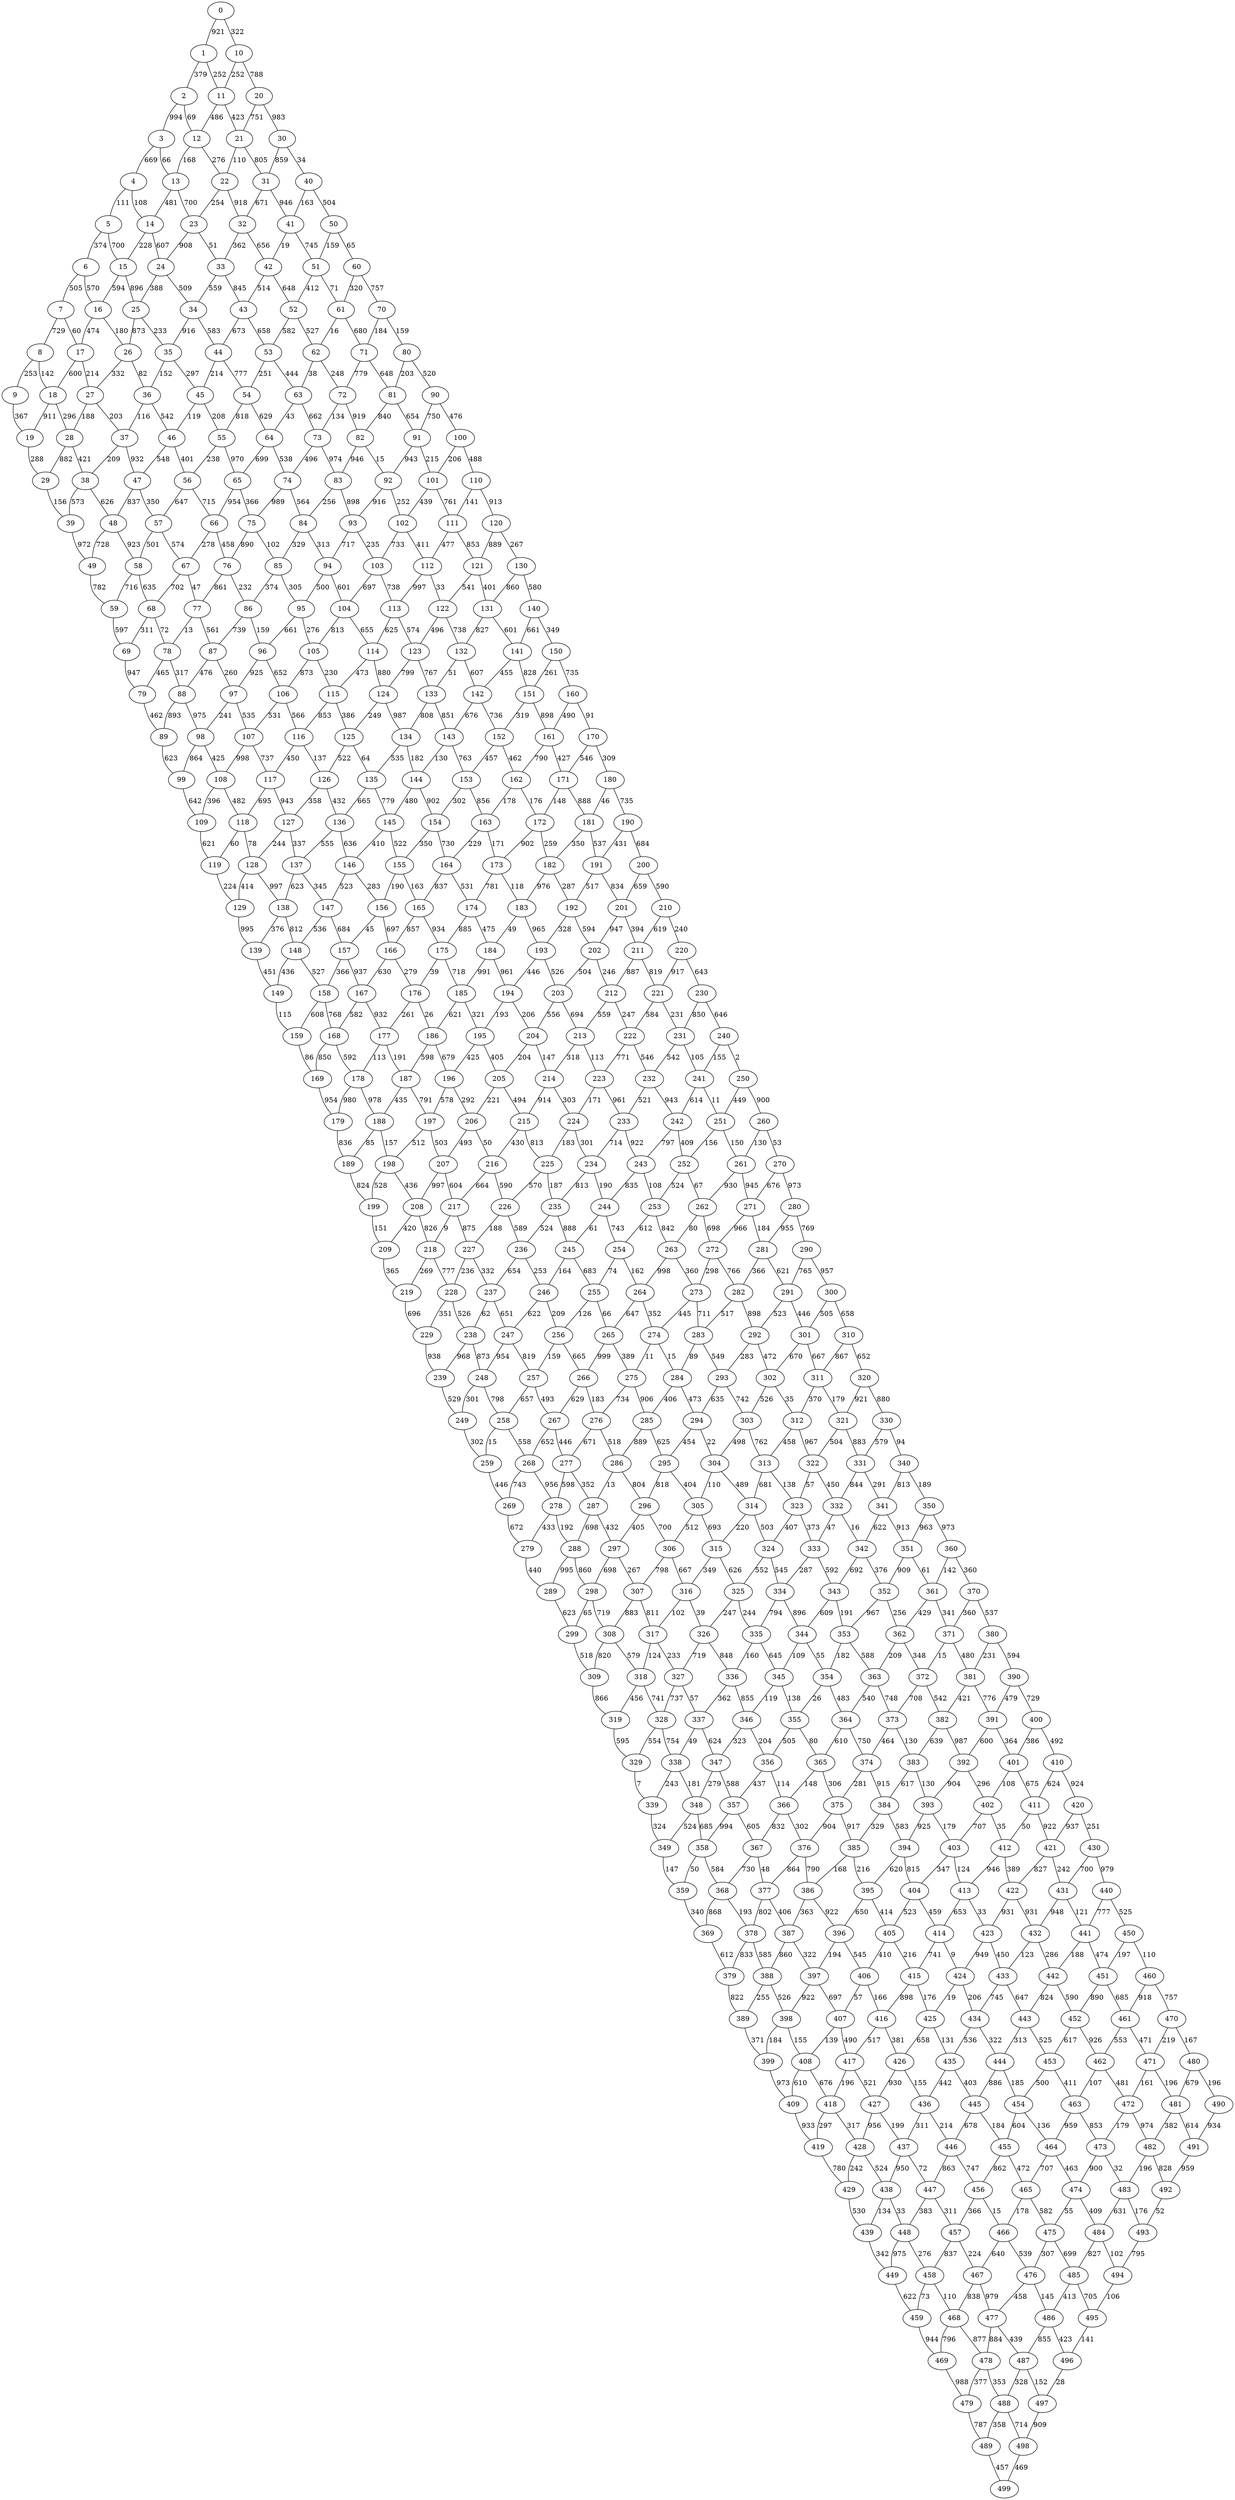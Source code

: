 strict graph G {
0;
1;
2;
3;
4;
5;
6;
7;
8;
9;
10;
11;
12;
13;
14;
15;
16;
17;
18;
19;
20;
21;
22;
23;
24;
25;
26;
27;
28;
29;
30;
31;
32;
33;
34;
35;
36;
37;
38;
39;
40;
41;
42;
43;
44;
45;
46;
47;
48;
49;
50;
51;
52;
53;
54;
55;
56;
57;
58;
59;
60;
61;
62;
63;
64;
65;
66;
67;
68;
69;
70;
71;
72;
73;
74;
75;
76;
77;
78;
79;
80;
81;
82;
83;
84;
85;
86;
87;
88;
89;
90;
91;
92;
93;
94;
95;
96;
97;
98;
99;
100;
101;
102;
103;
104;
105;
106;
107;
108;
109;
110;
111;
112;
113;
114;
115;
116;
117;
118;
119;
120;
121;
122;
123;
124;
125;
126;
127;
128;
129;
130;
131;
132;
133;
134;
135;
136;
137;
138;
139;
140;
141;
142;
143;
144;
145;
146;
147;
148;
149;
150;
151;
152;
153;
154;
155;
156;
157;
158;
159;
160;
161;
162;
163;
164;
165;
166;
167;
168;
169;
170;
171;
172;
173;
174;
175;
176;
177;
178;
179;
180;
181;
182;
183;
184;
185;
186;
187;
188;
189;
190;
191;
192;
193;
194;
195;
196;
197;
198;
199;
200;
201;
202;
203;
204;
205;
206;
207;
208;
209;
210;
211;
212;
213;
214;
215;
216;
217;
218;
219;
220;
221;
222;
223;
224;
225;
226;
227;
228;
229;
230;
231;
232;
233;
234;
235;
236;
237;
238;
239;
240;
241;
242;
243;
244;
245;
246;
247;
248;
249;
250;
251;
252;
253;
254;
255;
256;
257;
258;
259;
260;
261;
262;
263;
264;
265;
266;
267;
268;
269;
270;
271;
272;
273;
274;
275;
276;
277;
278;
279;
280;
281;
282;
283;
284;
285;
286;
287;
288;
289;
290;
291;
292;
293;
294;
295;
296;
297;
298;
299;
300;
301;
302;
303;
304;
305;
306;
307;
308;
309;
310;
311;
312;
313;
314;
315;
316;
317;
318;
319;
320;
321;
322;
323;
324;
325;
326;
327;
328;
329;
330;
331;
332;
333;
334;
335;
336;
337;
338;
339;
340;
341;
342;
343;
344;
345;
346;
347;
348;
349;
350;
351;
352;
353;
354;
355;
356;
357;
358;
359;
360;
361;
362;
363;
364;
365;
366;
367;
368;
369;
370;
371;
372;
373;
374;
375;
376;
377;
378;
379;
380;
381;
382;
383;
384;
385;
386;
387;
388;
389;
390;
391;
392;
393;
394;
395;
396;
397;
398;
399;
400;
401;
402;
403;
404;
405;
406;
407;
408;
409;
410;
411;
412;
413;
414;
415;
416;
417;
418;
419;
420;
421;
422;
423;
424;
425;
426;
427;
428;
429;
430;
431;
432;
433;
434;
435;
436;
437;
438;
439;
440;
441;
442;
443;
444;
445;
446;
447;
448;
449;
450;
451;
452;
453;
454;
455;
456;
457;
458;
459;
460;
461;
462;
463;
464;
465;
466;
467;
468;
469;
470;
471;
472;
473;
474;
475;
476;
477;
478;
479;
480;
481;
482;
483;
484;
485;
486;
487;
488;
489;
490;
491;
492;
493;
494;
495;
496;
497;
498;
499;
139 -- 149 [label=451];
431 -- 432 [label=948];
391 -- 401 [label=364];
298 -- 308 [label=719];
256 -- 266 [label=665];
179 -- 189 [label=836];
450 -- 460 [label=110];
267 -- 277 [label=446];
174 -- 175 [label=885];
47 -- 48 [label=837];
104 -- 105 [label=813];
124 -- 134 [label=987];
408 -- 418 [label=676];
358 -- 359 [label=50];
142 -- 143 [label=676];
264 -- 265 [label=647];
296 -- 297 [label=405];
357 -- 367 [label=605];
293 -- 294 [label=635];
280 -- 290 [label=769];
373 -- 383 [label=130];
323 -- 324 [label=407];
275 -- 276 [label=734];
130 -- 140 [label=580];
108 -- 118 [label=482];
83 -- 93 [label=898];
248 -- 249 [label=301];
374 -- 375 [label=281];
178 -- 188 [label=978];
254 -- 255 [label=74];
364 -- 374 [label=750];
405 -- 415 [label=216];
163 -- 164 [label=229];
185 -- 186 [label=621];
96 -- 106 [label=652];
26 -- 36 [label=82];
227 -- 228 [label=236];
253 -- 263 [label=842];
100 -- 110 [label=488];
487 -- 497 [label=152];
283 -- 293 [label=549];
255 -- 256 [label=126];
336 -- 346 [label=855];
37 -- 47 [label=932];
425 -- 435 [label=131];
329 -- 339 [label=7];
119 -- 129 [label=224];
270 -- 280 [label=973];
36 -- 37 [label=116];
53 -- 63 [label=444];
284 -- 294 [label=473];
43 -- 44 [label=673];
206 -- 216 [label=50];
310 -- 320 [label=652];
490 -- 491 [label=934];
156 -- 157 [label=45];
125 -- 126 [label=522];
433 -- 443 [label=647];
434 -- 444 [label=322];
69 -- 79 [label=947];
135 -- 136 [label=665];
50 -- 51 [label=159];
321 -- 322 [label=504];
3 -- 4 [label=669];
10 -- 20 [label=788];
389 -- 399 [label=371];
298 -- 299 [label=65];
338 -- 339 [label=243];
366 -- 367 [label=832];
433 -- 434 [label=745];
313 -- 314 [label=681];
469 -- 479 [label=988];
292 -- 293 [label=283];
324 -- 325 [label=552];
192 -- 202 [label=594];
10 -- 11 [label=252];
106 -- 116 [label=566];
273 -- 274 [label=445];
297 -- 298 [label=698];
370 -- 371 [label=360];
61 -- 62 [label=16];
68 -- 69 [label=311];
478 -- 479 [label=377];
486 -- 487 [label=855];
80 -- 90 [label=520];
406 -- 407 [label=57];
286 -- 287 [label=13];
414 -- 424 [label=9];
432 -- 433 [label=123];
397 -- 407 [label=697];
105 -- 115 [label=230];
341 -- 342 [label=622];
29 -- 39 [label=156];
296 -- 306 [label=700];
355 -- 356 [label=505];
247 -- 248 [label=954];
197 -- 198 [label=512];
111 -- 112 [label=477];
367 -- 377 [label=48];
122 -- 132 [label=738];
138 -- 148 [label=812];
4 -- 5 [label=111];
210 -- 220 [label=240];
338 -- 348 [label=181];
435 -- 445 [label=403];
117 -- 118 [label=695];
252 -- 253 [label=524];
172 -- 173 [label=902];
260 -- 270 [label=53];
316 -- 326 [label=39];
376 -- 386 [label=790];
452 -- 453 [label=617];
450 -- 451 [label=197];
68 -- 78 [label=72];
118 -- 119 [label=60];
72 -- 82 [label=919];
101 -- 102 [label=439];
337 -- 347 [label=624];
395 -- 405 [label=414];
1 -- 11 [label=252];
136 -- 137 [label=555];
181 -- 182 [label=350];
126 -- 136 [label=432];
23 -- 33 [label=51];
483 -- 484 [label=631];
158 -- 159 [label=608];
470 -- 471 [label=219];
142 -- 152 [label=736];
83 -- 84 [label=256];
221 -- 222 [label=584];
78 -- 88 [label=317];
393 -- 403 [label=179];
42 -- 43 [label=514];
113 -- 123 [label=574];
451 -- 452 [label=890];
482 -- 483 [label=196];
63 -- 64 [label=43];
412 -- 422 [label=389];
0 -- 10 [label=322];
24 -- 25 [label=388];
84 -- 94 [label=313];
164 -- 174 [label=531];
52 -- 62 [label=527];
95 -- 105 [label=276];
354 -- 355 [label=26];
377 -- 378 [label=802];
74 -- 84 [label=564];
334 -- 335 [label=794];
124 -- 125 [label=249];
442 -- 443 [label=824];
137 -- 138 [label=623];
170 -- 171 [label=546];
318 -- 328 [label=741];
481 -- 491 [label=614];
87 -- 97 [label=260];
315 -- 325 [label=626];
330 -- 340 [label=94];
342 -- 352 [label=376];
175 -- 176 [label=39];
478 -- 488 [label=353];
162 -- 163 [label=178];
57 -- 67 [label=574];
367 -- 368 [label=730];
51 -- 52 [label=412];
99 -- 109 [label=642];
228 -- 238 [label=526];
387 -- 397 [label=322];
50 -- 60 [label=65];
372 -- 373 [label=708];
98 -- 99 [label=864];
217 -- 218 [label=9];
128 -- 129 [label=414];
122 -- 123 [label=496];
484 -- 485 [label=827];
402 -- 403 [label=707];
489 -- 499 [label=457];
428 -- 438 [label=524];
28 -- 38 [label=421];
11 -- 21 [label=423];
30 -- 31 [label=859];
203 -- 213 [label=694];
359 -- 369 [label=340];
481 -- 482 [label=382];
401 -- 402 [label=108];
171 -- 172 [label=148];
205 -- 215 [label=494];
182 -- 192 [label=287];
177 -- 187 [label=191];
458 -- 468 [label=110];
407 -- 408 [label=139];
170 -- 180 [label=309];
104 -- 114 [label=655];
227 -- 237 [label=332];
365 -- 375 [label=306];
144 -- 145 [label=480];
88 -- 89 [label=893];
76 -- 77 [label=861];
437 -- 438 [label=950];
140 -- 141 [label=661];
132 -- 133 [label=51];
384 -- 394 [label=583];
453 -- 454 [label=500];
82 -- 83 [label=946];
107 -- 108 [label=998];
207 -- 208 [label=997];
255 -- 265 [label=66];
266 -- 267 [label=629];
32 -- 33 [label=362];
120 -- 121 [label=889];
232 -- 233 [label=521];
85 -- 95 [label=305];
153 -- 163 [label=856];
272 -- 282 [label=766];
225 -- 226 [label=570];
378 -- 379 [label=833];
324 -- 334 [label=545];
62 -- 72 [label=248];
436 -- 437 [label=311];
178 -- 179 [label=980];
327 -- 328 [label=737];
464 -- 474 [label=463];
368 -- 378 [label=193];
121 -- 131 [label=401];
375 -- 376 [label=904];
191 -- 192 [label=517];
133 -- 134 [label=808];
357 -- 358 [label=994];
146 -- 156 [label=283];
331 -- 341 [label=291];
455 -- 465 [label=472];
151 -- 161 [label=898];
287 -- 297 [label=432];
477 -- 487 [label=439];
201 -- 202 [label=947];
208 -- 218 [label=826];
455 -- 456 [label=862];
360 -- 370 [label=360];
235 -- 245 [label=888];
438 -- 448 [label=33];
75 -- 76 [label=890];
467 -- 468 [label=838];
278 -- 288 [label=192];
264 -- 274 [label=352];
58 -- 59 [label=716];
70 -- 71 [label=184];
91 -- 92 [label=943];
399 -- 409 [label=973];
214 -- 215 [label=914];
137 -- 147 [label=345];
283 -- 284 [label=89];
444 -- 454 [label=185];
313 -- 323 [label=138];
356 -- 357 [label=437];
441 -- 442 [label=188];
114 -- 115 [label=473];
230 -- 240 [label=646];
410 -- 420 [label=924];
290 -- 300 [label=957];
415 -- 425 [label=176];
289 -- 299 [label=623];
387 -- 388 [label=860];
159 -- 169 [label=86];
25 -- 26 [label=873];
7 -- 8 [label=729];
228 -- 229 [label=351];
437 -- 447 [label=72];
349 -- 359 [label=147];
422 -- 432 [label=931];
423 -- 433 [label=450];
472 -- 473 [label=179];
214 -- 224 [label=303];
270 -- 271 [label=676];
40 -- 50 [label=504];
102 -- 103 [label=733];
166 -- 176 [label=279];
133 -- 143 [label=851];
250 -- 251 [label=449];
454 -- 455 [label=604];
182 -- 183 [label=976];
201 -- 211 [label=394];
241 -- 251 [label=11];
23 -- 24 [label=908];
348 -- 358 [label=685];
35 -- 45 [label=297];
208 -- 209 [label=420];
183 -- 193 [label=965];
70 -- 80 [label=159];
432 -- 442 [label=286];
154 -- 155 [label=350];
161 -- 171 [label=427];
378 -- 388 [label=585];
253 -- 254 [label=612];
383 -- 393 [label=130];
305 -- 306 [label=512];
407 -- 417 [label=490];
35 -- 36 [label=152];
282 -- 292 [label=898];
94 -- 95 [label=500];
130 -- 131 [label=860];
143 -- 153 [label=763];
31 -- 32 [label=671];
290 -- 291 [label=765];
280 -- 281 [label=955];
311 -- 312 [label=370];
39 -- 49 [label=972];
311 -- 321 [label=179];
336 -- 337 [label=362];
20 -- 30 [label=983];
71 -- 72 [label=779];
405 -- 406 [label=410];
417 -- 418 [label=196];
440 -- 450 [label=525];
192 -- 193 [label=328];
293 -- 303 [label=742];
219 -- 229 [label=696];
45 -- 55 [label=208];
376 -- 377 [label=864];
212 -- 222 [label=247];
231 -- 232 [label=542];
28 -- 29 [label=882];
65 -- 66 [label=954];
423 -- 424 [label=949];
440 -- 441 [label=777];
446 -- 456 [label=747];
274 -- 284 [label=15];
126 -- 127 [label=358];
333 -- 334 [label=287];
251 -- 261 [label=150];
279 -- 289 [label=440];
162 -- 172 [label=176];
55 -- 56 [label=238];
394 -- 395 [label=620];
155 -- 156 [label=190];
288 -- 289 [label=995];
411 -- 421 [label=922];
234 -- 244 [label=190];
145 -- 155 [label=522];
44 -- 45 [label=214];
474 -- 475 [label=55];
117 -- 127 [label=943];
381 -- 391 [label=776];
120 -- 130 [label=267];
337 -- 338 [label=49];
41 -- 42 [label=19];
101 -- 111 [label=761];
77 -- 78 [label=13];
265 -- 275 [label=389];
175 -- 185 [label=718];
320 -- 321 [label=921];
463 -- 473 [label=853];
363 -- 373 [label=748];
78 -- 79 [label=465];
15 -- 25 [label=896];
92 -- 93 [label=916];
187 -- 188 [label=435];
217 -- 227 [label=875];
197 -- 207 [label=503];
143 -- 144 [label=130];
92 -- 102 [label=252];
103 -- 113 [label=738];
295 -- 296 [label=818];
307 -- 317 [label=811];
388 -- 389 [label=255];
18 -- 19 [label=911];
141 -- 151 [label=828];
180 -- 181 [label=46];
150 -- 151 [label=261];
377 -- 387 [label=406];
154 -- 164 [label=730];
302 -- 312 [label=35];
461 -- 462 [label=553];
247 -- 257 [label=819];
299 -- 309 [label=518];
82 -- 92 [label=15];
144 -- 154 [label=902];
213 -- 214 [label=318];
168 -- 169 [label=850];
315 -- 316 [label=349];
379 -- 389 [label=822];
404 -- 405 [label=523];
453 -- 463 [label=411];
457 -- 458 [label=837];
430 -- 440 [label=979];
27 -- 37 [label=203];
44 -- 54 [label=777];
62 -- 63 [label=38];
385 -- 395 [label=216];
38 -- 39 [label=573];
416 -- 426 [label=381];
384 -- 385 [label=329];
277 -- 278 [label=598];
396 -- 406 [label=545];
96 -- 97 [label=925];
483 -- 493 [label=176];
157 -- 167 [label=937];
36 -- 46 [label=542];
148 -- 158 [label=527];
276 -- 277 [label=671];
127 -- 137 [label=337];
385 -- 386 [label=168];
57 -- 58 [label=501];
251 -- 252 [label=156];
266 -- 276 [label=183];
345 -- 346 [label=119];
46 -- 56 [label=401];
350 -- 360 [label=973];
392 -- 393 [label=904];
350 -- 351 [label=963];
17 -- 27 [label=214];
442 -- 452 [label=590];
448 -- 449 [label=975];
498 -- 499 [label=469];
323 -- 333 [label=373];
131 -- 132 [label=827];
300 -- 310 [label=658];
282 -- 283 [label=517];
127 -- 128 [label=244];
222 -- 223 [label=771];
485 -- 486 [label=413];
86 -- 96 [label=159];
292 -- 302 [label=472];
79 -- 89 [label=462];
48 -- 49 [label=728];
171 -- 181 [label=888];
138 -- 139 [label=376];
173 -- 174 [label=781];
473 -- 474 [label=900];
409 -- 419 [label=933];
56 -- 57 [label=647];
291 -- 292 [label=523];
382 -- 392 [label=987];
310 -- 311 [label=867];
451 -- 461 [label=685];
461 -- 471 [label=471];
231 -- 241 [label=105];
476 -- 486 [label=145];
402 -- 412 [label=35];
470 -- 480 [label=167];
463 -- 464 [label=959];
316 -- 317 [label=102];
421 -- 422 [label=827];
100 -- 101 [label=206];
353 -- 363 [label=588];
462 -- 463 [label=107];
460 -- 470 [label=757];
116 -- 117 [label=450];
430 -- 431 [label=700];
417 -- 427 [label=521];
174 -- 184 [label=475];
131 -- 141 [label=601];
213 -- 223 [label=113];
362 -- 372 [label=348];
364 -- 365 [label=610];
434 -- 435 [label=536];
418 -- 428 [label=317];
43 -- 53 [label=658];
24 -- 34 [label=509];
160 -- 161 [label=490];
306 -- 307 [label=798];
189 -- 199 [label=824];
8 -- 9 [label=253];
302 -- 303 [label=526];
263 -- 273 [label=360];
168 -- 178 [label=592];
424 -- 434 [label=206];
413 -- 414 [label=653];
53 -- 54 [label=251];
347 -- 348 [label=279];
252 -- 262 [label=67];
186 -- 187 [label=598];
147 -- 157 [label=684];
244 -- 245 [label=61];
243 -- 244 [label=835];
369 -- 379 [label=612];
410 -- 411 [label=624];
492 -- 493 [label=52];
107 -- 117 [label=737];
90 -- 91 [label=750];
305 -- 315 [label=693];
13 -- 23 [label=700];
136 -- 146 [label=636];
87 -- 88 [label=476];
314 -- 324 [label=503];
90 -- 100 [label=476];
56 -- 66 [label=715];
308 -- 318 [label=579];
27 -- 28 [label=188];
314 -- 315 [label=220];
157 -- 158 [label=366];
404 -- 414 [label=459];
435 -- 436 [label=442];
381 -- 382 [label=421];
449 -- 459 [label=622];
246 -- 256 [label=209];
444 -- 445 [label=886];
158 -- 168 [label=768];
65 -- 75 [label=366];
26 -- 27 [label=332];
194 -- 195 [label=193];
250 -- 260 [label=900];
183 -- 184 [label=49];
198 -- 208 [label=436];
380 -- 390 [label=594];
198 -- 199 [label=528];
176 -- 177 [label=261];
257 -- 267 [label=493];
224 -- 234 [label=301];
77 -- 87 [label=561];
285 -- 286 [label=889];
274 -- 275 [label=11];
132 -- 142 [label=607];
112 -- 122 [label=33];
211 -- 221 [label=819];
187 -- 197 [label=791];
331 -- 332 [label=844];
106 -- 107 [label=531];
269 -- 279 [label=672];
465 -- 475 [label=582];
414 -- 415 [label=741];
460 -- 461 [label=918];
438 -- 439 [label=134];
495 -- 496 [label=141];
236 -- 237 [label=654];
248 -- 258 [label=798];
146 -- 147 [label=523];
207 -- 217 [label=604];
209 -- 219 [label=365];
184 -- 185 [label=991];
33 -- 34 [label=559];
188 -- 189 [label=85];
20 -- 21 [label=751];
374 -- 384 [label=915];
309 -- 319 [label=866];
426 -- 427 [label=930];
479 -- 489 [label=787];
480 -- 481 [label=679];
176 -- 186 [label=26];
226 -- 236 [label=589];
37 -- 38 [label=209];
246 -- 247 [label=622];
392 -- 402 [label=296];
186 -- 196 [label=679];
471 -- 481 [label=196];
257 -- 258 [label=657];
21 -- 31 [label=805];
51 -- 61 [label=71];
307 -- 308 [label=883];
147 -- 148 [label=536];
322 -- 323 [label=57];
212 -- 213 [label=559];
312 -- 313 [label=458];
462 -- 472 [label=481];
129 -- 139 [label=995];
93 -- 103 [label=235];
40 -- 41 [label=163];
151 -- 152 [label=319];
236 -- 246 [label=253];
348 -- 349 [label=524];
273 -- 283 [label=711];
71 -- 81 [label=648];
382 -- 383 [label=639];
156 -- 166 [label=697];
445 -- 455 [label=184];
220 -- 230 [label=643];
390 -- 400 [label=729];
218 -- 228 [label=777];
421 -- 431 [label=242];
454 -- 464 [label=136];
457 -- 467 [label=224];
256 -- 257 [label=159];
380 -- 381 [label=231];
206 -- 207 [label=493];
265 -- 266 [label=999];
240 -- 241 [label=155];
166 -- 167 [label=630];
172 -- 182 [label=259];
268 -- 278 [label=956];
368 -- 369 [label=868];
55 -- 65 [label=970];
276 -- 286 [label=518];
108 -- 109 [label=396];
112 -- 113 [label=997];
294 -- 304 [label=22];
353 -- 354 [label=182];
366 -- 376 [label=302];
64 -- 74 [label=538];
200 -- 201 [label=659];
203 -- 204 [label=556];
204 -- 214 [label=147];
363 -- 364 [label=540];
413 -- 423 [label=33];
284 -- 285 [label=406];
441 -- 451 [label=474];
428 -- 429 [label=242];
160 -- 170 [label=91];
25 -- 35 [label=233];
239 -- 249 [label=529];
262 -- 263 [label=80];
464 -- 465 [label=707];
491 -- 492 [label=959];
196 -- 206 [label=292];
4 -- 14 [label=108];
5 -- 6 [label=374];
49 -- 59 [label=782];
477 -- 478 [label=884];
3 -- 13 [label=66];
190 -- 200 [label=684];
238 -- 239 [label=968];
169 -- 179 [label=954];
233 -- 234 [label=714];
152 -- 153 [label=457];
267 -- 268 [label=652];
41 -- 51 [label=745];
258 -- 268 [label=558];
60 -- 61 [label=320];
19 -- 29 [label=288];
291 -- 301 [label=446];
9 -- 19 [label=367];
116 -- 126 [label=137];
275 -- 285 [label=906];
365 -- 366 [label=148];
263 -- 264 [label=998];
408 -- 409 [label=610];
429 -- 439 [label=530];
471 -- 472 [label=161];
261 -- 271 [label=945];
352 -- 353 [label=967];
475 -- 485 [label=699];
260 -- 261 [label=130];
115 -- 116 [label=853];
458 -- 459 [label=73];
294 -- 295 [label=454];
30 -- 40 [label=34];
332 -- 342 [label=16];
431 -- 441 [label=121];
81 -- 91 [label=654];
249 -- 259 [label=302];
317 -- 327 [label=233];
245 -- 246 [label=164];
406 -- 416 [label=166];
216 -- 217 [label=664];
38 -- 48 [label=626];
42 -- 52 [label=648];
215 -- 225 [label=813];
285 -- 295 [label=625];
326 -- 336 [label=848];
344 -- 354 [label=55];
80 -- 81 [label=203];
111 -- 121 [label=853];
145 -- 146 [label=410];
52 -- 53 [label=582];
485 -- 495 [label=705];
115 -- 125 [label=386];
134 -- 144 [label=182];
148 -- 149 [label=436];
2 -- 3 [label=994];
318 -- 319 [label=456];
88 -- 98 [label=975];
94 -- 104 [label=601];
61 -- 71 [label=680];
262 -- 272 [label=698];
45 -- 46 [label=119];
422 -- 423 [label=931];
11 -- 12 [label=486];
420 -- 421 [label=937];
465 -- 466 [label=178];
308 -- 309 [label=820];
300 -- 301 [label=505];
149 -- 159 [label=115];
48 -- 58 [label=923];
141 -- 142 [label=455];
288 -- 298 [label=860];
342 -- 343 [label=692];
18 -- 28 [label=296];
91 -- 101 [label=215];
418 -- 419 [label=297];
420 -- 430 [label=251];
118 -- 128 [label=78];
60 -- 70 [label=757];
439 -- 449 [label=342];
281 -- 282 [label=366];
72 -- 73 [label=134];
180 -- 190 [label=735];
218 -- 219 [label=269];
66 -- 76 [label=458];
304 -- 305 [label=110];
386 -- 387 [label=363];
312 -- 322 [label=967];
5 -- 15 [label=700];
325 -- 335 [label=244];
6 -- 16 [label=570];
237 -- 238 [label=62];
295 -- 305 [label=404];
22 -- 23 [label=254];
200 -- 210 [label=590];
398 -- 399 [label=184];
254 -- 264 [label=162];
75 -- 85 [label=102];
286 -- 296 [label=804];
125 -- 135 [label=64];
153 -- 154 [label=302];
167 -- 177 [label=932];
242 -- 252 [label=409];
223 -- 233 [label=961];
354 -- 364 [label=483];
356 -- 366 [label=114];
21 -- 22 [label=110];
109 -- 119 [label=621];
328 -- 329 [label=554];
401 -- 411 [label=675];
114 -- 124 [label=880];
258 -- 259 [label=15];
335 -- 345 [label=645];
14 -- 24 [label=607];
150 -- 160 [label=735];
185 -- 195 [label=321];
243 -- 253 [label=108];
330 -- 331 [label=579];
210 -- 211 [label=619];
468 -- 469 [label=796];
486 -- 496 [label=423];
211 -- 212 [label=887];
84 -- 85 [label=329];
426 -- 436 [label=155];
0 -- 1 [label=921];
163 -- 173 [label=171];
334 -- 344 [label=896];
343 -- 344 [label=609];
33 -- 43 [label=845];
306 -- 316 [label=667];
301 -- 311 [label=667];
110 -- 111 [label=141];
333 -- 343 [label=592];
424 -- 425 [label=19];
196 -- 197 [label=578];
204 -- 205 [label=204];
425 -- 426 [label=658];
287 -- 288 [label=698];
135 -- 145 [label=779];
297 -- 307 [label=267];
229 -- 239 [label=938];
303 -- 313 [label=762];
31 -- 41 [label=946];
412 -- 413 [label=946];
6 -- 7 [label=505];
427 -- 428 [label=956];
193 -- 203 [label=526];
325 -- 326 [label=247];
277 -- 287 [label=352];
466 -- 467 [label=640];
134 -- 135 [label=535];
73 -- 83 [label=974];
215 -- 216 [label=430];
225 -- 235 [label=187];
261 -- 262 [label=930];
63 -- 73 [label=662];
97 -- 98 [label=241];
304 -- 314 [label=489];
67 -- 68 [label=702];
123 -- 133 [label=767];
74 -- 75 [label=989];
400 -- 410 [label=492];
81 -- 82 [label=840];
335 -- 336 [label=160];
244 -- 254 [label=743];
278 -- 279 [label=433];
351 -- 361 [label=61];
194 -- 204 [label=206];
328 -- 338 [label=754];
234 -- 235 [label=813];
173 -- 183 [label=118];
427 -- 437 [label=199];
361 -- 371 [label=341];
14 -- 15 [label=228];
235 -- 236 [label=524];
340 -- 350 [label=189];
370 -- 380 [label=537];
415 -- 416 [label=898];
443 -- 453 [label=525];
76 -- 86 [label=232];
497 -- 498 [label=909];
184 -- 194 [label=961];
202 -- 203 [label=504];
164 -- 165 [label=837];
16 -- 26 [label=180];
301 -- 302 [label=670];
199 -- 209 [label=151];
102 -- 112 [label=411];
375 -- 385 [label=917];
393 -- 394 [label=925];
343 -- 353 [label=191];
344 -- 345 [label=109];
436 -- 446 [label=214];
73 -- 74 [label=496];
383 -- 384 [label=617];
202 -- 212 [label=246];
216 -- 226 [label=590];
7 -- 17 [label=60];
195 -- 196 [label=425];
98 -- 108 [label=425];
319 -- 329 [label=595];
86 -- 87 [label=739];
95 -- 96 [label=661];
245 -- 255 [label=683];
54 -- 55 [label=818];
161 -- 162 [label=790];
222 -- 232 [label=546];
447 -- 457 [label=311];
447 -- 448 [label=383];
351 -- 352 [label=909];
493 -- 494 [label=795];
58 -- 68 [label=635];
66 -- 67 [label=278];
361 -- 362 [label=429];
358 -- 368 [label=584];
321 -- 331 [label=883];
352 -- 362 [label=256];
17 -- 18 [label=600];
398 -- 408 [label=155];
242 -- 243 [label=797];
85 -- 86 [label=374];
390 -- 391 [label=479];
443 -- 444 [label=313];
487 -- 488 [label=328];
16 -- 17 [label=474];
271 -- 281 [label=184];
360 -- 361 [label=142];
15 -- 16 [label=594];
496 -- 497 [label=28];
89 -- 99 [label=623];
494 -- 495 [label=106];
140 -- 150 [label=349];
46 -- 47 [label=548];
188 -- 198 [label=157];
181 -- 191 [label=537];
371 -- 381 [label=480];
468 -- 478 [label=877];
221 -- 231 [label=231];
326 -- 327 [label=719];
397 -- 398 [label=922];
152 -- 162 [label=462];
1 -- 2 [label=379];
345 -- 355 [label=138];
445 -- 446 [label=678];
473 -- 483 [label=32];
105 -- 106 [label=873];
346 -- 347 [label=323];
484 -- 494 [label=102];
34 -- 44 [label=583];
394 -- 404 [label=815];
456 -- 466 [label=15];
448 -- 458 [label=276];
93 -- 94 [label=717];
452 -- 462 [label=926];
386 -- 396 [label=922];
411 -- 412 [label=50];
488 -- 489 [label=358];
155 -- 165 [label=163];
388 -- 398 [label=526];
205 -- 206 [label=221];
272 -- 273 [label=298];
113 -- 114 [label=625];
317 -- 318 [label=124];
67 -- 77 [label=47];
238 -- 248 [label=873];
220 -- 221 [label=917];
59 -- 69 [label=597];
110 -- 120 [label=913];
459 -- 469 [label=944];
466 -- 476 [label=539];
474 -- 484 [label=409];
488 -- 498 [label=714];
403 -- 404 [label=347];
339 -- 349 [label=324];
346 -- 356 [label=204];
237 -- 247 [label=651];
195 -- 205 [label=405];
32 -- 42 [label=656];
446 -- 447 [label=863];
332 -- 333 [label=47];
268 -- 269 [label=743];
320 -- 330 [label=880];
419 -- 429 [label=780];
8 -- 18 [label=142];
47 -- 57 [label=350];
123 -- 124 [label=799];
128 -- 138 [label=997];
341 -- 351 [label=913];
395 -- 396 [label=650];
177 -- 178 [label=113];
34 -- 35 [label=916];
232 -- 242 [label=943];
480 -- 490 [label=196];
373 -- 374 [label=464];
165 -- 166 [label=857];
193 -- 194 [label=446];
327 -- 337 [label=57];
371 -- 372 [label=15];
22 -- 32 [label=918];
391 -- 392 [label=600];
233 -- 243 [label=922];
12 -- 13 [label=168];
281 -- 291 [label=621];
230 -- 231 [label=850];
167 -- 168 [label=582];
322 -- 332 [label=450];
472 -- 482 [label=974];
165 -- 175 [label=934];
416 -- 417 [label=517];
355 -- 365 [label=80];
224 -- 225 [label=183];
64 -- 65 [label=699];
396 -- 397 [label=194];
476 -- 477 [label=458];
403 -- 413 [label=124];
372 -- 382 [label=542];
2 -- 12 [label=69];
12 -- 22 [label=276];
97 -- 107 [label=535];
190 -- 191 [label=431];
259 -- 269 [label=446];
482 -- 492 [label=828];
121 -- 122 [label=541];
271 -- 272 [label=966];
340 -- 341 [label=813];
467 -- 477 [label=979];
103 -- 104 [label=697];
240 -- 250 [label=2];
223 -- 224 [label=171];
13 -- 14 [label=481];
191 -- 201 [label=834];
226 -- 227 [label=188];
241 -- 242 [label=614];
362 -- 363 [label=209];
475 -- 476 [label=307];
347 -- 357 [label=588];
400 -- 401 [label=386];
456 -- 457 [label=366];
303 -- 304 [label=498];
54 -- 64 [label=629];
}
